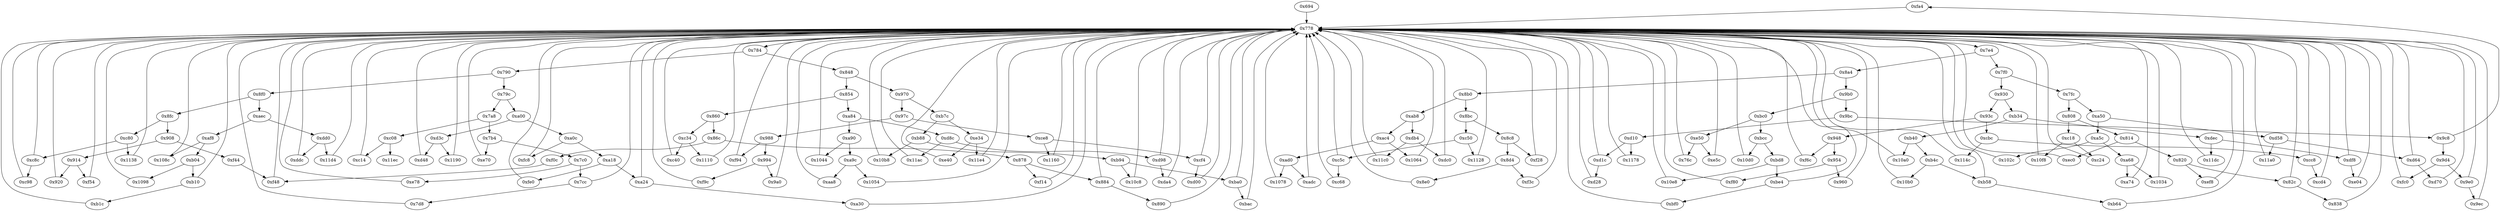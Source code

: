 strict digraph "" {
	"0xfa4"	 [opcode="[u'ldr', u'cmp', u'mov', u'mov', u'strb', u'ldr', u'b']"];
	"0x778"	 [opcode="[u'ldr', u'cmp', u'b']"];
	"0xfa4" -> "0x778";
	"0xc98"	 [opcode="[u'ldr', u'str', u'str', u'ldr', u'ldr', u'ldr', u'cmp', u'mov', u'b']"];
	"0xc98" -> "0x778";
	"0xab8"	 [opcode="[u'ldr', u'cmp', u'b']"];
	"0xdb4"	 [opcode="[u'ldr', u'cmp', u'b']"];
	"0xab8" -> "0xdb4";
	"0xac4"	 [opcode="[u'ldr', u'cmp', u'b']"];
	"0xab8" -> "0xac4";
	"0xa68"	 [opcode="[u'ldr', u'cmp', u'b']"];
	"0xa74"	 [opcode="[u'ldr', u'cmp', u'ldr', u'b']"];
	"0xa68" -> "0xa74";
	"0x1034"	 [opcode="[u'str', u'ldr', u'ldr', u'b']"];
	"0xa68" -> "0x1034";
	"0xd64"	 [opcode="[u'ldr', u'cmp', u'b']"];
	"0xd64" -> "0x778";
	"0xd70"	 [opcode="[u'ldr', u'mov', u'str', u'ldr', u'str', u'mov', u'b']"];
	"0xd64" -> "0xd70";
	"0xbf0"	 [opcode="[u'ldr', u'ldr', u'ldr', u'cmp', u'mov', u'b']"];
	"0xbf0" -> "0x778";
	"0x108c"	 [opcode="[u'ldr', u'ldr', u'b']"];
	"0x108c" -> "0x778";
	"0xc14"	 [opcode="[u'b']"];
	"0xc14" -> "0x778";
	"0x8b0"	 [opcode="[u'ldr', u'cmp', u'b']"];
	"0x8b0" -> "0xab8";
	"0x8bc"	 [opcode="[u'ldr', u'cmp', u'b']"];
	"0x8b0" -> "0x8bc";
	"0x9ec"	 [opcode="[u'ldr', u'ldr', u'str', u'ldr', u'b']"];
	"0x9ec" -> "0x778";
	"0xa18"	 [opcode="[u'ldr', u'cmp', u'b']"];
	"0xfe0"	 [opcode="[u'ldr', u'ldr', u'str', u'mov', u'mov', u'str', u'mov', u'mov', u'mov', u'bl', u'mov', u'mov', u'mov', u'mov', u'ldr', u'ldr', \
u'ldr', u'mov', u'b']"];
	"0xa18" -> "0xfe0";
	"0xa24"	 [opcode="[u'ldr', u'cmp', u'b']"];
	"0xa18" -> "0xa24";
	"0x1098"	 [opcode="[u'ldr', u'b']"];
	"0x1098" -> "0x778";
	"0x7a8"	 [opcode="[u'ldr', u'cmp', u'b']"];
	"0xc08"	 [opcode="[u'ldr', u'cmp', u'b']"];
	"0x7a8" -> "0xc08";
	"0x7b4"	 [opcode="[u'ldr', u'cmp', u'b']"];
	"0x7a8" -> "0x7b4";
	"0xd10"	 [opcode="[u'ldr', u'cmp', u'b']"];
	"0xd1c"	 [opcode="[u'ldr', u'cmp', u'b']"];
	"0xd10" -> "0xd1c";
	"0x1178"	 [opcode="[u'ldr', u'ldr', u'ldr', u'cmp', u'mov', u'b']"];
	"0xd10" -> "0x1178";
	"0xb40"	 [opcode="[u'ldr', u'cmp', u'b']"];
	"0xb4c"	 [opcode="[u'ldr', u'cmp', u'b']"];
	"0xb40" -> "0xb4c";
	"0x10a0"	 [opcode="[u'ldr', u'ldr', u'mov', u'b']"];
	"0xb40" -> "0x10a0";
	"0xa5c"	 [opcode="[u'ldr', u'cmp', u'b']"];
	"0xa5c" -> "0xa68";
	"0x102c"	 [opcode="[u'ldr', u'b']"];
	"0xa5c" -> "0x102c";
	"0xc18"	 [opcode="[u'ldr', u'cmp', u'b']"];
	"0x10f8"	 [opcode="[u'ldr', u'ldr', u'ldr', u'cmp', u'mov', u'b']"];
	"0xc18" -> "0x10f8";
	"0xc24"	 [opcode="[u'ldr', u'cmp', u'ldr', u'b']"];
	"0xc18" -> "0xc24";
	"0x848"	 [opcode="[u'ldr', u'cmp', u'b']"];
	"0x854"	 [opcode="[u'ldr', u'cmp', u'b']"];
	"0x848" -> "0x854";
	"0x970"	 [opcode="[u'ldr', u'cmp', u'b']"];
	"0x848" -> "0x970";
	"0xa30"	 [opcode="[u'ldr', u'str', u'ldr', u'ldr', u'and', u'ldr', u'add', u'b']"];
	"0xa30" -> "0x778";
	"0x920"	 [opcode="[u'ldr', u'cmp', u'ldr', u'b']"];
	"0x920" -> "0x778";
	"0xec0"	 [opcode="[u'ldr', u'ldr', u'mov', u'mov', u'mov', u'smull', u'asr', u'add', u'mov', u'mov', u'mov', u'str', u'ldr', u'b']"];
	"0xec0" -> "0x778";
	"0xcc8"	 [opcode="[u'ldr', u'cmp', u'b']"];
	"0xcc8" -> "0x778";
	"0xcd4"	 [opcode="[u'ldr', u'add', u'str', u'ldr', u'b']"];
	"0xcc8" -> "0xcd4";
	"0x1160"	 [opcode="[u'ldr', u'ldr', u'ldr', u'cmp', u'mov', u'b']"];
	"0x1160" -> "0x778";
	"0xf48"	 [opcode="[u'str', u'mov', u'b']"];
	"0xf48" -> "0x778";
	"0xba0"	 [opcode="[u'ldr', u'cmp', u'b']"];
	"0xbac"	 [opcode="[u'ldr', u'str', u'mov', u'ldr', u'b']"];
	"0xba0" -> "0xbac";
	"0xba0" -> "0x778";
	"0xf44"	 [opcode="[u'ldr']"];
	"0xf44" -> "0xf48";
	"0xcbc"	 [opcode="[u'ldr', u'cmp', u'b']"];
	"0xcbc" -> "0xcc8";
	"0x114c"	 [opcode="[u'ldr', u'add', u'str', u'ldr', u'b']"];
	"0xcbc" -> "0x114c";
	"0x8c8"	 [opcode="[u'ldr', u'cmp', u'b']"];
	"0x8bc" -> "0x8c8";
	"0xc50"	 [opcode="[u'ldr', u'cmp', u'b']"];
	"0x8bc" -> "0xc50";
	"0x954"	 [opcode="[u'ldr', u'cmp', u'b']"];
	"0xf80"	 [opcode="[u'ldr', u'mov', u'str', u'mov', u'b']"];
	"0x954" -> "0xf80";
	"0x960"	 [opcode="[u'ldr', u'cmp', u'ldr', u'b']"];
	"0x954" -> "0x960";
	"0xaa8"	 [opcode="[u'ldr', u'cmp', u'ldr', u'b']"];
	"0xaa8" -> "0x778";
	"0xf28"	 [opcode="[u'ldr', u'add', u'str', u'ldr', u'b']"];
	"0xf28" -> "0x778";
	"0x9e0"	 [opcode="[u'ldr', u'cmp', u'b']"];
	"0x9e0" -> "0x9ec";
	"0x9e0" -> "0x778";
	"0xb58"	 [opcode="[u'ldr', u'cmp', u'b']"];
	"0xb4c" -> "0xb58";
	"0x10b0"	 [opcode="[u'ldr', u'b']"];
	"0xb4c" -> "0x10b0";
	"0xd28"	 [opcode="[u'ldr', u'add', u'str', u'ldr', u'b']"];
	"0xd1c" -> "0xd28";
	"0xd1c" -> "0x778";
	"0xc40"	 [opcode="[u'ldr', u'cmp', u'ldr', u'b']"];
	"0xc40" -> "0x778";
	"0x10f8" -> "0x778";
	"0xb58" -> "0x778";
	"0xb64"	 [opcode="[u'ldr', u'ldr', u'ldr', u'cmp', u'mov', u'b']"];
	"0xb58" -> "0xb64";
	"0xc80"	 [opcode="[u'ldr', u'cmp', u'b']"];
	"0xc8c"	 [opcode="[u'ldr', u'cmp', u'b']"];
	"0xc80" -> "0xc8c";
	"0x1138"	 [opcode="[u'ldr', u'sub', u'str', u'ldr', u'b']"];
	"0xc80" -> "0x1138";
	"0xa50"	 [opcode="[u'ldr', u'cmp', u'b']"];
	"0xa50" -> "0xa5c";
	"0xd58"	 [opcode="[u'ldr', u'cmp', u'b']"];
	"0xa50" -> "0xd58";
	"0x8c8" -> "0xf28";
	"0x8d4"	 [opcode="[u'ldr', u'cmp', u'b']"];
	"0x8c8" -> "0x8d4";
	"0x93c"	 [opcode="[u'ldr', u'cmp', u'b']"];
	"0x93c" -> "0xcbc";
	"0x948"	 [opcode="[u'ldr', u'cmp', u'b']"];
	"0x93c" -> "0x948";
	"0xd28" -> "0x778";
	"0xe40"	 [opcode="[u'ldr', u'cmp', u'ldr', u'b']"];
	"0xe40" -> "0x778";
	"0xc08" -> "0xc14";
	"0x11ec"	 [opcode="[u'ldr', u'ldr', u'ldr', u'ldr', u'sub', u'mov', u'sub', u'pop']"];
	"0xc08" -> "0x11ec";
	"0x994"	 [opcode="[u'ldr', u'cmp', u'b']"];
	"0xf9c"	 [opcode="[u'ldr', u'b']"];
	"0x994" -> "0xf9c";
	"0x9a0"	 [opcode="[u'ldr', u'cmp', u'ldr', u'b']"];
	"0x994" -> "0x9a0";
	"0x11c0"	 [opcode="[u'ldr', u'add', u'str', u'ldr', u'b']"];
	"0x11c0" -> "0x778";
	"0xd8c"	 [opcode="[u'ldr', u'cmp', u'b']"];
	"0xd98"	 [opcode="[u'ldr', u'cmp', u'b']"];
	"0xd8c" -> "0xd98";
	"0x11ac"	 [opcode="[u'ldr', u'add', u'str', u'ldr', u'b']"];
	"0xd8c" -> "0x11ac";
	"0x1178" -> "0x778";
	"0x914"	 [opcode="[u'ldr', u'cmp', u'b']"];
	"0x914" -> "0x920";
	"0xf54"	 [opcode="[u'ldr', u'ldr', u'ldr', u'cmp', u'mov', u'b']"];
	"0x914" -> "0xf54";
	"0xbac" -> "0x778";
	"0x860"	 [opcode="[u'ldr', u'cmp', u'b']"];
	"0x854" -> "0x860";
	"0xa84"	 [opcode="[u'ldr', u'cmp', u'b']"];
	"0x854" -> "0xa84";
	"0xe50"	 [opcode="[u'ldr', u'cmp', u'b']"];
	"0x76c"	 [opcode="[u'ldr', u'cmp', u'ldr']"];
	"0xe50" -> "0x76c";
	"0xe5c"	 [opcode="[u'ldr', u'ldr', u'cmp', u'mov', u'b']"];
	"0xe50" -> "0xe5c";
	"0xdec"	 [opcode="[u'ldr', u'cmp', u'b']"];
	"0xdf8"	 [opcode="[u'ldr', u'cmp', u'b']"];
	"0xdec" -> "0xdf8";
	"0x11dc"	 [opcode="[u'ldr', u'b']"];
	"0xdec" -> "0x11dc";
	"0xd98" -> "0x778";
	"0xda4"	 [opcode="[u'ldr', u'ldr', u'mov', u'b']"];
	"0xd98" -> "0xda4";
	"0xf54" -> "0x778";
	"0xbd8"	 [opcode="[u'ldr', u'cmp', u'b']"];
	"0xbe4"	 [opcode="[u'ldr', u'cmp', u'b']"];
	"0xbd8" -> "0xbe4";
	"0x10e8"	 [opcode="[u'ldr', u'ldr', u'mov', u'b']"];
	"0xbd8" -> "0x10e8";
	"0x9d4"	 [opcode="[u'ldr', u'cmp', u'b']"];
	"0x9d4" -> "0x9e0";
	"0xfc0"	 [opcode="[u'ldr', u'b']"];
	"0x9d4" -> "0xfc0";
	"0x988"	 [opcode="[u'ldr', u'cmp', u'b']"];
	"0x988" -> "0x994";
	"0xf94"	 [opcode="[u'ldr', u'b']"];
	"0x988" -> "0xf94";
	"0xf94" -> "0x778";
	"0x10a0" -> "0x778";
	"0x86c"	 [opcode="[u'ldr', u'cmp', u'b']"];
	"0x860" -> "0x86c";
	"0xc34"	 [opcode="[u'ldr', u'cmp', u'b']"];
	"0x860" -> "0xc34";
	"0xf0c"	 [opcode="[u'ldr', u'b']"];
	"0xf0c" -> "0xf48";
	"0x79c"	 [opcode="[u'ldr', u'cmp', u'b']"];
	"0x79c" -> "0x7a8";
	"0xa00"	 [opcode="[u'ldr', u'cmp', u'b']"];
	"0x79c" -> "0xa00";
	"0x8e0"	 [opcode="[u'ldr', u'cmp', u'ldr', u'b']"];
	"0x8d4" -> "0x8e0";
	"0xf3c"	 [opcode="[u'ldr', u'b']"];
	"0x8d4" -> "0xf3c";
	"0x7c0"	 [opcode="[u'ldr', u'cmp', u'b']"];
	"0x7cc"	 [opcode="[u'ldr', u'cmp', u'b']"];
	"0x7c0" -> "0x7cc";
	"0xe78"	 [opcode="[u'mov', u'str', u'mov', u'mov', u'str', u'mov', u'mov', u'mov', u'bl', u'mov', u'mov', u'mov', u'mov', u'ldr', u'ldr', u'ldr', \
u'mov', u'b']"];
	"0x7c0" -> "0xe78";
	"0xce8"	 [opcode="[u'ldr', u'cmp', u'b']"];
	"0xce8" -> "0x1160";
	"0xcf4"	 [opcode="[u'ldr', u'cmp', u'b']"];
	"0xce8" -> "0xcf4";
	"0x908"	 [opcode="[u'ldr', u'cmp', u'b']"];
	"0x908" -> "0xf44";
	"0x908" -> "0x914";
	"0xc8c" -> "0xc98";
	"0xc8c" -> "0x778";
	"0x694"	 [opcode="[u'push', u'add', u'sub', u'sub', u'str', u'ldr', u'str', u'add', u'ldr', u'ldr', u'str', u'ldr', u'ldr', u'ldr', u'str', u'ldr', \
u'ldr', u'ldr', u'ldr', u'add', u'str', u'ldr', u'add', u'str', u'ldr', u'add', u'str', u'ldr', u'add', u'str', u'ldr', u'add', \
u'str', u'ldr', u'add', u'str', u'ldr', u'add', u'str', u'ldr', u'add', u'str', u'ldr', u'add', u'str', u'ldr', u'add', u'str', \
u'ldr', u'add', u'str', u'str', u'str', u'b']"];
	"0x694" -> "0x778";
	"0x784"	 [opcode="[u'ldr', u'cmp', u'b']"];
	"0x778" -> "0x784";
	"0x7e4"	 [opcode="[u'ldr', u'cmp', u'b']"];
	"0x778" -> "0x7e4";
	"0x76c" -> "0x778";
	"0x11ac" -> "0x778";
	"0x97c"	 [opcode="[u'ldr', u'cmp', u'b']"];
	"0x97c" -> "0x988";
	"0x97c" -> "0xce8";
	"0x102c" -> "0x778";
	"0x86c" -> "0xf0c";
	"0x878"	 [opcode="[u'ldr', u'cmp', u'b']"];
	"0x86c" -> "0x878";
	"0xb34"	 [opcode="[u'ldr', u'cmp', u'b']"];
	"0xb34" -> "0xb40";
	"0xb34" -> "0xdec";
	"0x790"	 [opcode="[u'ldr', u'cmp', u'b']"];
	"0x790" -> "0x79c";
	"0x8f0"	 [opcode="[u'ldr', u'cmp', u'b']"];
	"0x790" -> "0x8f0";
	"0x7cc" -> "0x778";
	"0x7d8"	 [opcode="[u'ldr', u'mov', u'b']"];
	"0x7cc" -> "0x7d8";
	"0xd3c"	 [opcode="[u'ldr', u'cmp', u'b']"];
	"0xd48"	 [opcode="[u'ldr', u'cmp', u'ldr', u'b']"];
	"0xd3c" -> "0xd48";
	"0x1190"	 [opcode="[u'ldr', u'ldr', u'mov', u'b']"];
	"0xd3c" -> "0x1190";
	"0x884"	 [opcode="[u'ldr', u'cmp', u'b']"];
	"0x878" -> "0x884";
	"0xf14"	 [opcode="[u'ldr', u'sub', u'str', u'ldr', u'b']"];
	"0x878" -> "0xf14";
	"0x8e0" -> "0x778";
	"0x7b4" -> "0x7c0";
	"0xe70"	 [opcode="[u'ldr', u'b']"];
	"0x7b4" -> "0xe70";
	"0xf3c" -> "0x778";
	"0x970" -> "0x97c";
	"0xb7c"	 [opcode="[u'ldr', u'cmp', u'b']"];
	"0x970" -> "0xb7c";
	"0x11a0"	 [opcode="[u'ldr', u'mov', u'b']"];
	"0x11a0" -> "0x778";
	"0xcd4" -> "0x778";
	"0xf80" -> "0x778";
	"0x114c" -> "0x778";
	"0xdf8" -> "0x778";
	"0xe04"	 [opcode="[u'ldr', u'ldr', u'mov', u'smull', u'asr', u'add', u'mov', u'add', u'sub', u'str', u'ldr', u'b']"];
	"0xdf8" -> "0xe04";
	"0x8fc"	 [opcode="[u'ldr', u'cmp', u'b']"];
	"0x8f0" -> "0x8fc";
	"0xaec"	 [opcode="[u'ldr', u'cmp', u'b']"];
	"0x8f0" -> "0xaec";
	"0xfe0" -> "0x778";
	"0xb04"	 [opcode="[u'ldr', u'cmp', u'b']"];
	"0xb04" -> "0x1098";
	"0xb10"	 [opcode="[u'ldr', u'cmp', u'b']"];
	"0xb04" -> "0xb10";
	"0x784" -> "0x848";
	"0x784" -> "0x790";
	"0xc24" -> "0x778";
	"0xda4" -> "0x778";
	"0x9b0"	 [opcode="[u'ldr', u'cmp', u'b']"];
	"0x9bc"	 [opcode="[u'ldr', u'cmp', u'b']"];
	"0x9b0" -> "0x9bc";
	"0xbc0"	 [opcode="[u'ldr', u'cmp', u'b']"];
	"0x9b0" -> "0xbc0";
	"0x10d0"	 [opcode="[u'ldrb', u'ldr', u'ldr', u'cmp', u'mov', u'b']"];
	"0x10d0" -> "0x778";
	"0x10c8"	 [opcode="[u'ldr', u'b']"];
	"0x10c8" -> "0x778";
	"0x884" -> "0x778";
	"0x890"	 [opcode="[u'ldr', u'add', u'str', u'ldr', u'b']"];
	"0x884" -> "0x890";
	"0x1128"	 [opcode="[u'ldr', u'ldr', u'mov', u'b']"];
	"0x1128" -> "0x778";
	"0xb1c"	 [opcode="[u'ldr', u'ldr', u'ldr', u'cmp', u'mov', u'b']"];
	"0xb1c" -> "0x778";
	"0xd58" -> "0xd64";
	"0xd58" -> "0x11a0";
	"0xb88"	 [opcode="[u'ldr', u'cmp', u'b']"];
	"0x10b8"	 [opcode="[u'ldr', u'ldr', u'mov', u'b']"];
	"0xb88" -> "0x10b8";
	"0xb94"	 [opcode="[u'ldr', u'cmp', u'b']"];
	"0xb88" -> "0xb94";
	"0xa9c"	 [opcode="[u'ldr', u'cmp', u'b']"];
	"0xa9c" -> "0xaa8";
	"0x1054"	 [opcode="[u'ldr', u'ldr', u'mov', u'b']"];
	"0xa9c" -> "0x1054";
	"0x8a4"	 [opcode="[u'ldr', u'cmp', u'b']"];
	"0x7e4" -> "0x8a4";
	"0x7f0"	 [opcode="[u'ldr', u'cmp', u'b']"];
	"0x7e4" -> "0x7f0";
	"0x960" -> "0x778";
	"0xc50" -> "0x1128";
	"0xc5c"	 [opcode="[u'ldr', u'cmp', u'b']"];
	"0xc50" -> "0xc5c";
	"0x808"	 [opcode="[u'ldr', u'cmp', u'b']"];
	"0x808" -> "0xc18";
	"0x814"	 [opcode="[u'ldr', u'cmp', u'b']"];
	"0x808" -> "0x814";
	"0x1054" -> "0x778";
	"0xd48" -> "0x778";
	"0xbe4" -> "0xbf0";
	"0xbe4" -> "0x778";
	"0x9c8"	 [opcode="[u'ldr', u'cmp', u'b']"];
	"0x9c8" -> "0xfa4";
	"0x9c8" -> "0x9d4";
	"0xe04" -> "0x778";
	"0x9bc" -> "0xd10";
	"0x9bc" -> "0x9c8";
	"0xb10" -> "0x778";
	"0xb10" -> "0xb1c";
	"0xc5c" -> "0x778";
	"0xc68"	 [opcode="[u'ldr', u'ldr', u'ldr', u'cmp', u'mov', u'b']"];
	"0xc5c" -> "0xc68";
	"0xf9c" -> "0x778";
	"0x930"	 [opcode="[u'ldr', u'cmp', u'b']"];
	"0x930" -> "0x93c";
	"0x930" -> "0xb34";
	"0xdb4" -> "0x11c0";
	"0xdc0"	 [opcode="[u'ldr', u'cmp', u'ldr', u'b']"];
	"0xdb4" -> "0xdc0";
	"0xcf4" -> "0x778";
	"0xd00"	 [opcode="[u'ldr', u'ldr', u'mov', u'b']"];
	"0xcf4" -> "0xd00";
	"0x10b8" -> "0x778";
	"0x1138" -> "0x778";
	"0xa24" -> "0xa30";
	"0xa24" -> "0x778";
	"0x890" -> "0x778";
	"0x10b0" -> "0x778";
	"0x814" -> "0xec0";
	"0x820"	 [opcode="[u'ldr', u'cmp', u'b']"];
	"0x814" -> "0x820";
	"0xa90"	 [opcode="[u'ldr', u'cmp', u'b']"];
	"0xa90" -> "0xa9c";
	"0x1044"	 [opcode="[u'ldr', u'ldr', u'mov', u'b']"];
	"0xa90" -> "0x1044";
	"0x7d8" -> "0x778";
	"0xd00" -> "0x778";
	"0x1044" -> "0x778";
	"0xef8"	 [opcode="[u'ldr', u'ldr', u'cmp', u'mov', u'b']"];
	"0xef8" -> "0x778";
	"0xf14" -> "0x778";
	"0xaf8"	 [opcode="[u'ldr', u'cmp', u'b']"];
	"0xaf8" -> "0x108c";
	"0xaf8" -> "0xb04";
	"0xe5c" -> "0x778";
	"0xa00" -> "0xd3c";
	"0xa0c"	 [opcode="[u'ldr', u'cmp', u'b']"];
	"0xa00" -> "0xa0c";
	"0x7fc"	 [opcode="[u'ldr', u'cmp', u'b']"];
	"0x7fc" -> "0xa50";
	"0x7fc" -> "0x808";
	"0x8fc" -> "0xc80";
	"0x8fc" -> "0x908";
	"0xc34" -> "0xc40";
	"0x1110"	 [opcode="[u'ldr', u'ldr', u'ldrb', u'str', u'ldr', u'b']"];
	"0xc34" -> "0x1110";
	"0xb7c" -> "0xb88";
	"0xe34"	 [opcode="[u'ldr', u'cmp', u'b']"];
	"0xb7c" -> "0xe34";
	"0xdc0" -> "0x778";
	"0x10e8" -> "0x778";
	"0xe70" -> "0x778";
	"0xfc8"	 [opcode="[u'ldr', u'ldr', u'ldr', u'cmp', u'mov', u'b']"];
	"0xfc8" -> "0x778";
	"0x948" -> "0x954";
	"0xf6c"	 [opcode="[u'ldr', u'add', u'str', u'ldr', u'b']"];
	"0x948" -> "0xf6c";
	"0xb64" -> "0x778";
	"0xd70" -> "0x778";
	"0xe78" -> "0x778";
	"0xfc0" -> "0x778";
	"0x820" -> "0xef8";
	"0x82c"	 [opcode="[u'ldr', u'cmp', u'b']"];
	"0x820" -> "0x82c";
	"0xa0c" -> "0xa18";
	"0xa0c" -> "0xfc8";
	"0xa84" -> "0xd8c";
	"0xa84" -> "0xa90";
	"0x1078"	 [opcode="[u'ldr', u'add', u'str', u'ldr', u'b']"];
	"0x1078" -> "0x778";
	"0xadc"	 [opcode="[u'ldr', u'cmp', u'ldr', u'b']"];
	"0xadc" -> "0x778";
	"0xe34" -> "0xe40";
	"0x11e4"	 [opcode="[u'ldr', u'b']"];
	"0xe34" -> "0x11e4";
	"0xbc0" -> "0xe50";
	"0xbcc"	 [opcode="[u'ldr', u'cmp', u'b']"];
	"0xbc0" -> "0xbcc";
	"0xddc"	 [opcode="[u'ldr', u'cmp', u'ldr', u'b']"];
	"0xddc" -> "0x778";
	"0x11d4"	 [opcode="[u'ldr', u'b']"];
	"0x11d4" -> "0x778";
	"0xa74" -> "0x778";
	"0xc68" -> "0x778";
	"0x1064"	 [opcode="[u'ldr', u'add', u'str', u'ldr', u'b']"];
	"0xac4" -> "0x1064";
	"0xad0"	 [opcode="[u'ldr', u'cmp', u'b']"];
	"0xac4" -> "0xad0";
	"0x8a4" -> "0x8b0";
	"0x8a4" -> "0x9b0";
	"0x7f0" -> "0x930";
	"0x7f0" -> "0x7fc";
	"0x1064" -> "0x778";
	"0x1034" -> "0x778";
	"0x1110" -> "0x778";
	"0x1190" -> "0x778";
	"0xbcc" -> "0xbd8";
	"0xbcc" -> "0x10d0";
	"0xf6c" -> "0x778";
	"0x11e4" -> "0x778";
	"0x838"	 [opcode="[u'ldr', u'ldr', u'mov', u'b']"];
	"0x838" -> "0x778";
	"0xdd0"	 [opcode="[u'ldr', u'cmp', u'b']"];
	"0xdd0" -> "0xddc";
	"0xdd0" -> "0x11d4";
	"0x11dc" -> "0x778";
	"0xaec" -> "0xaf8";
	"0xaec" -> "0xdd0";
	"0x82c" -> "0x778";
	"0x82c" -> "0x838";
	"0x9a0" -> "0x778";
	"0xad0" -> "0x1078";
	"0xad0" -> "0xadc";
	"0xb94" -> "0xba0";
	"0xb94" -> "0x10c8";
}
